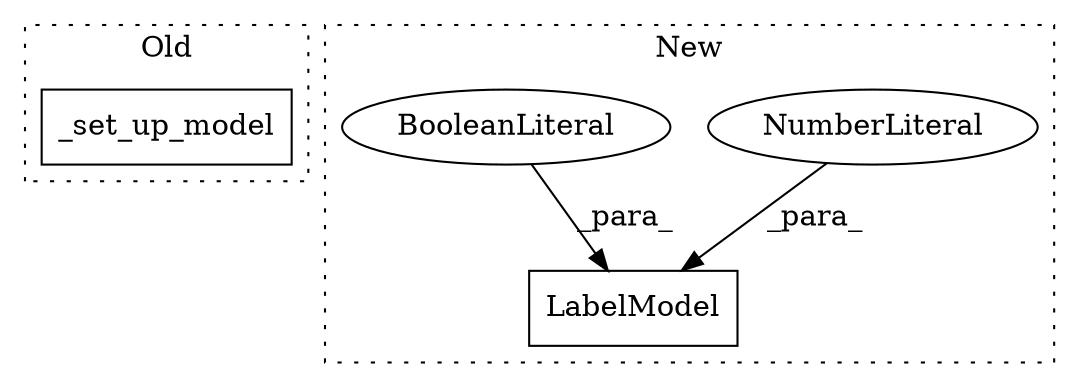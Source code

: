 digraph G {
subgraph cluster0 {
1 [label="_set_up_model" a="32" s="9516,9531" l="14,1" shape="box"];
label = "Old";
style="dotted";
}
subgraph cluster1 {
2 [label="LabelModel" a="32" s="9492,9510" l="11,1" shape="box"];
3 [label="NumberLiteral" a="34" s="9503" l="1" shape="ellipse"];
4 [label="BooleanLiteral" a="9" s="9505" l="5" shape="ellipse"];
label = "New";
style="dotted";
}
3 -> 2 [label="_para_"];
4 -> 2 [label="_para_"];
}